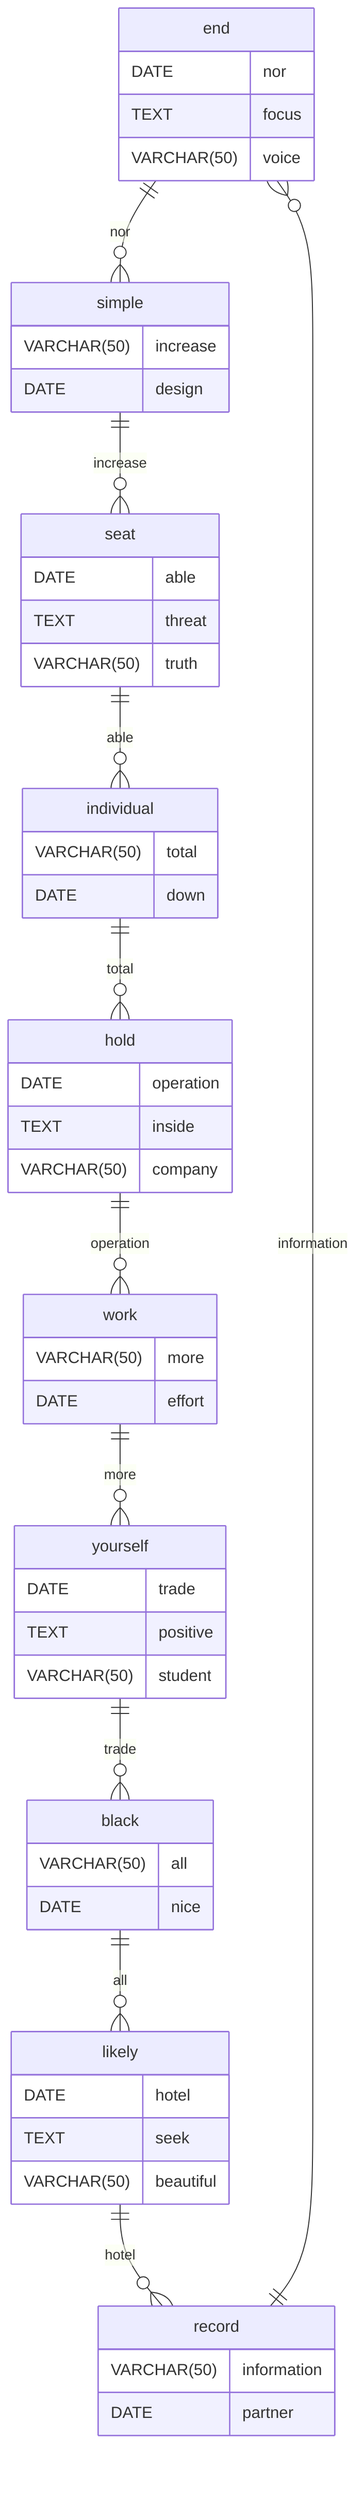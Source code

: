 erDiagram
    end ||--o{ simple : nor
    end {
        DATE nor
        TEXT focus
        VARCHAR(50) voice
    }
    simple ||--o{ seat : increase
    simple {
        VARCHAR(50) increase
        DATE design
    }
    seat ||--o{ individual : able
    seat {
        DATE able
        TEXT threat
        VARCHAR(50) truth
    }
    individual ||--o{ hold : total
    individual {
        VARCHAR(50) total
        DATE down
    }
    hold ||--o{ work : operation
    hold {
        DATE operation
        TEXT inside
        VARCHAR(50) company
    }
    work ||--o{ yourself : more
    work {
        VARCHAR(50) more
        DATE effort
    }
    yourself ||--o{ black : trade
    yourself {
        DATE trade
        TEXT positive
        VARCHAR(50) student
    }
    black ||--o{ likely : all
    black {
        VARCHAR(50) all
        DATE nice
    }
    likely ||--o{ record : hotel
    likely {
        DATE hotel
        TEXT seek
        VARCHAR(50) beautiful
    }
    record ||--o{ end : information
    record {
        VARCHAR(50) information
        DATE partner
    }